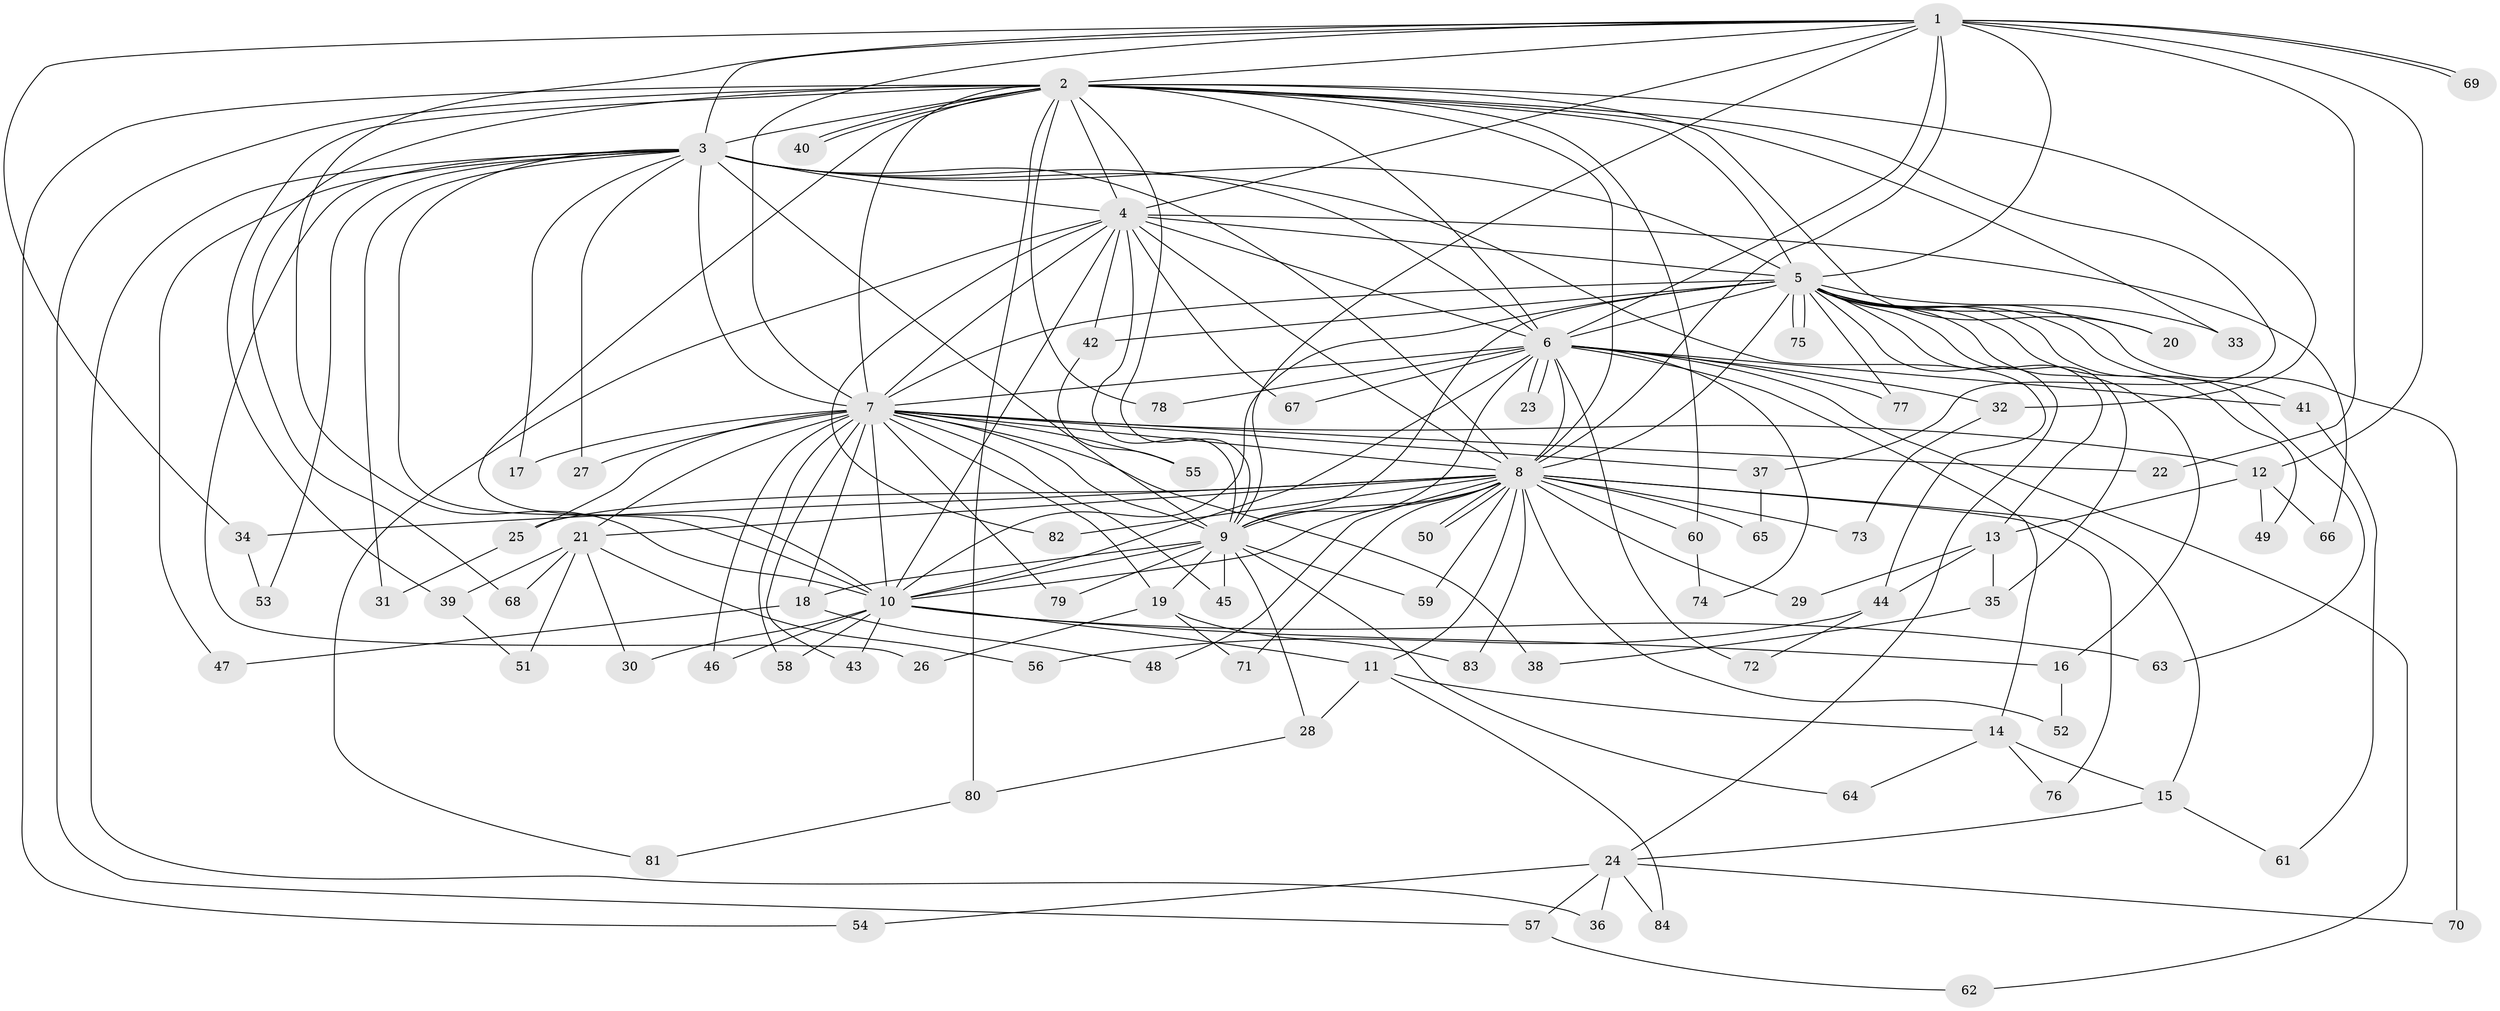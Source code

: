 // Generated by graph-tools (version 1.1) at 2025/13/03/09/25 04:13:59]
// undirected, 84 vertices, 193 edges
graph export_dot {
graph [start="1"]
  node [color=gray90,style=filled];
  1;
  2;
  3;
  4;
  5;
  6;
  7;
  8;
  9;
  10;
  11;
  12;
  13;
  14;
  15;
  16;
  17;
  18;
  19;
  20;
  21;
  22;
  23;
  24;
  25;
  26;
  27;
  28;
  29;
  30;
  31;
  32;
  33;
  34;
  35;
  36;
  37;
  38;
  39;
  40;
  41;
  42;
  43;
  44;
  45;
  46;
  47;
  48;
  49;
  50;
  51;
  52;
  53;
  54;
  55;
  56;
  57;
  58;
  59;
  60;
  61;
  62;
  63;
  64;
  65;
  66;
  67;
  68;
  69;
  70;
  71;
  72;
  73;
  74;
  75;
  76;
  77;
  78;
  79;
  80;
  81;
  82;
  83;
  84;
  1 -- 2;
  1 -- 3;
  1 -- 4;
  1 -- 5;
  1 -- 6;
  1 -- 7;
  1 -- 8;
  1 -- 9;
  1 -- 10;
  1 -- 12;
  1 -- 22;
  1 -- 34;
  1 -- 69;
  1 -- 69;
  2 -- 3;
  2 -- 4;
  2 -- 5;
  2 -- 6;
  2 -- 7;
  2 -- 8;
  2 -- 9;
  2 -- 10;
  2 -- 20;
  2 -- 32;
  2 -- 33;
  2 -- 37;
  2 -- 39;
  2 -- 40;
  2 -- 40;
  2 -- 54;
  2 -- 57;
  2 -- 60;
  2 -- 68;
  2 -- 78;
  2 -- 80;
  3 -- 4;
  3 -- 5;
  3 -- 6;
  3 -- 7;
  3 -- 8;
  3 -- 9;
  3 -- 10;
  3 -- 17;
  3 -- 26;
  3 -- 27;
  3 -- 31;
  3 -- 36;
  3 -- 44;
  3 -- 47;
  3 -- 53;
  4 -- 5;
  4 -- 6;
  4 -- 7;
  4 -- 8;
  4 -- 9;
  4 -- 10;
  4 -- 42;
  4 -- 66;
  4 -- 67;
  4 -- 81;
  4 -- 82;
  5 -- 6;
  5 -- 7;
  5 -- 8;
  5 -- 9;
  5 -- 10;
  5 -- 13;
  5 -- 16;
  5 -- 20;
  5 -- 24;
  5 -- 33;
  5 -- 35;
  5 -- 41;
  5 -- 42;
  5 -- 49;
  5 -- 63;
  5 -- 70;
  5 -- 75;
  5 -- 75;
  5 -- 77;
  6 -- 7;
  6 -- 8;
  6 -- 9;
  6 -- 10;
  6 -- 14;
  6 -- 23;
  6 -- 23;
  6 -- 32;
  6 -- 41;
  6 -- 62;
  6 -- 67;
  6 -- 72;
  6 -- 74;
  6 -- 77;
  6 -- 78;
  7 -- 8;
  7 -- 9;
  7 -- 10;
  7 -- 12;
  7 -- 17;
  7 -- 18;
  7 -- 19;
  7 -- 21;
  7 -- 22;
  7 -- 25;
  7 -- 27;
  7 -- 37;
  7 -- 38;
  7 -- 43;
  7 -- 45;
  7 -- 46;
  7 -- 55;
  7 -- 58;
  7 -- 79;
  8 -- 9;
  8 -- 10;
  8 -- 11;
  8 -- 15;
  8 -- 21;
  8 -- 25;
  8 -- 29;
  8 -- 34;
  8 -- 48;
  8 -- 50;
  8 -- 50;
  8 -- 52;
  8 -- 59;
  8 -- 60;
  8 -- 65;
  8 -- 71;
  8 -- 73;
  8 -- 76;
  8 -- 82;
  8 -- 83;
  9 -- 10;
  9 -- 18;
  9 -- 19;
  9 -- 28;
  9 -- 45;
  9 -- 59;
  9 -- 64;
  9 -- 79;
  10 -- 11;
  10 -- 16;
  10 -- 30;
  10 -- 43;
  10 -- 46;
  10 -- 58;
  10 -- 63;
  11 -- 14;
  11 -- 28;
  11 -- 84;
  12 -- 13;
  12 -- 49;
  12 -- 66;
  13 -- 29;
  13 -- 35;
  13 -- 44;
  14 -- 15;
  14 -- 64;
  14 -- 76;
  15 -- 24;
  15 -- 61;
  16 -- 52;
  18 -- 47;
  18 -- 48;
  19 -- 26;
  19 -- 71;
  19 -- 83;
  21 -- 30;
  21 -- 39;
  21 -- 51;
  21 -- 56;
  21 -- 68;
  24 -- 36;
  24 -- 54;
  24 -- 57;
  24 -- 70;
  24 -- 84;
  25 -- 31;
  28 -- 80;
  32 -- 73;
  34 -- 53;
  35 -- 38;
  37 -- 65;
  39 -- 51;
  41 -- 61;
  42 -- 55;
  44 -- 56;
  44 -- 72;
  57 -- 62;
  60 -- 74;
  80 -- 81;
}

